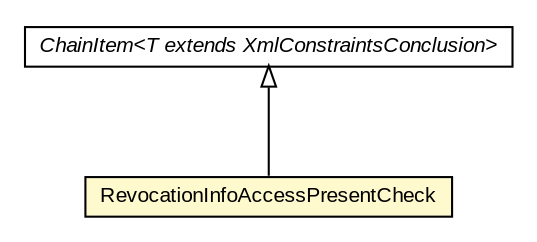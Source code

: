 #!/usr/local/bin/dot
#
# Class diagram 
# Generated by UMLGraph version R5_6-24-gf6e263 (http://www.umlgraph.org/)
#

digraph G {
	edge [fontname="arial",fontsize=10,labelfontname="arial",labelfontsize=10];
	node [fontname="arial",fontsize=10,shape=plaintext];
	nodesep=0.25;
	ranksep=0.5;
	// eu.europa.esig.dss.validation.process.ChainItem<T extends eu.europa.esig.dss.jaxb.detailedreport.XmlConstraintsConclusion>
	c580925 [label=<<table title="eu.europa.esig.dss.validation.process.ChainItem" border="0" cellborder="1" cellspacing="0" cellpadding="2" port="p" href="../../../../ChainItem.html">
		<tr><td><table border="0" cellspacing="0" cellpadding="1">
<tr><td align="center" balign="center"><font face="arial italic"> ChainItem&lt;T extends XmlConstraintsConclusion&gt; </font></td></tr>
		</table></td></tr>
		</table>>, URL="../../../../ChainItem.html", fontname="arial", fontcolor="black", fontsize=10.0];
	// eu.europa.esig.dss.validation.process.bbb.xcv.sub.checks.RevocationInfoAccessPresentCheck
	c580983 [label=<<table title="eu.europa.esig.dss.validation.process.bbb.xcv.sub.checks.RevocationInfoAccessPresentCheck" border="0" cellborder="1" cellspacing="0" cellpadding="2" port="p" bgcolor="lemonChiffon" href="./RevocationInfoAccessPresentCheck.html">
		<tr><td><table border="0" cellspacing="0" cellpadding="1">
<tr><td align="center" balign="center"> RevocationInfoAccessPresentCheck </td></tr>
		</table></td></tr>
		</table>>, URL="./RevocationInfoAccessPresentCheck.html", fontname="arial", fontcolor="black", fontsize=10.0];
	//eu.europa.esig.dss.validation.process.bbb.xcv.sub.checks.RevocationInfoAccessPresentCheck extends eu.europa.esig.dss.validation.process.ChainItem<eu.europa.esig.dss.jaxb.detailedreport.XmlSubXCV>
	c580925:p -> c580983:p [dir=back,arrowtail=empty];
}

